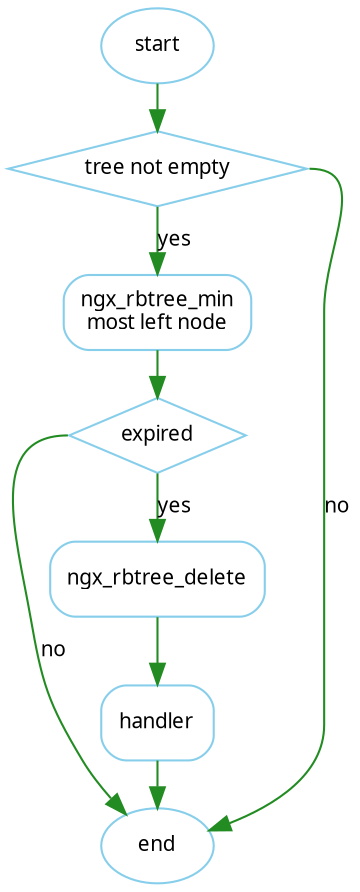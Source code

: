 digraph g {
   rankdir = TB;
   ranksep = 0.3;
   
   node [shape=oval, color=skyblue, fontname="Verdana", fontsize=10];
   edge [color=forestgreen, fontname="Verdana", fontsize=10];

   start [shape = oval, label="start"];
   end [shape = oval, label="end"];
   has_node [shape = diamond, label="tree not empty"];
   ngx_rbtree_min [shape = rect, style=rounded, label="ngx_rbtree_min\nmost left node"];
   node_pasted [shape = diamond, label="expired"];
   ngx_rbtree_delete [shape = rect, style=rounded, label="ngx_rbtree_delete"];
   handler [shape = rect, style=rounded, label="handler"];
   
   edge [weight = 2];
   start -> has_node ;
   has_node -> ngx_rbtree_min [label="yes"];
   ngx_rbtree_min -> node_pasted;
   node_pasted -> ngx_rbtree_delete [label="yes"];
   ngx_rbtree_delete -> handler;
   handler -> end;

   edge [weight = 1];
   has_node:e -> end [label="no"];
   node_pasted:w -> end [label="no"];
}